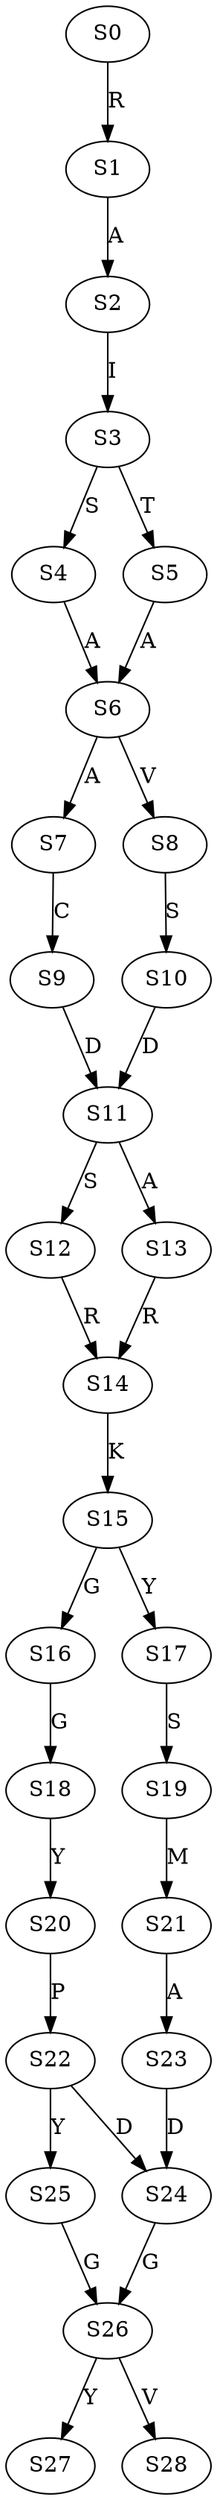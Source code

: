 strict digraph  {
	S0 -> S1 [ label = R ];
	S1 -> S2 [ label = A ];
	S2 -> S3 [ label = I ];
	S3 -> S4 [ label = S ];
	S3 -> S5 [ label = T ];
	S4 -> S6 [ label = A ];
	S5 -> S6 [ label = A ];
	S6 -> S7 [ label = A ];
	S6 -> S8 [ label = V ];
	S7 -> S9 [ label = C ];
	S8 -> S10 [ label = S ];
	S9 -> S11 [ label = D ];
	S10 -> S11 [ label = D ];
	S11 -> S12 [ label = S ];
	S11 -> S13 [ label = A ];
	S12 -> S14 [ label = R ];
	S13 -> S14 [ label = R ];
	S14 -> S15 [ label = K ];
	S15 -> S16 [ label = G ];
	S15 -> S17 [ label = Y ];
	S16 -> S18 [ label = G ];
	S17 -> S19 [ label = S ];
	S18 -> S20 [ label = Y ];
	S19 -> S21 [ label = M ];
	S20 -> S22 [ label = P ];
	S21 -> S23 [ label = A ];
	S22 -> S24 [ label = D ];
	S22 -> S25 [ label = Y ];
	S23 -> S24 [ label = D ];
	S24 -> S26 [ label = G ];
	S25 -> S26 [ label = G ];
	S26 -> S27 [ label = Y ];
	S26 -> S28 [ label = V ];
}
